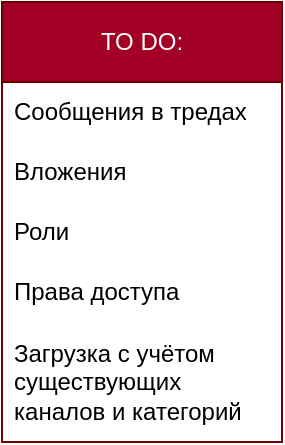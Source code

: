 <mxfile version="21.6.8" type="device">
  <diagram name="Страница — 1" id="Pp-ph_pBkwc7apQw1VQB">
    <mxGraphModel dx="819" dy="479" grid="1" gridSize="10" guides="1" tooltips="1" connect="1" arrows="1" fold="1" page="1" pageScale="1" pageWidth="827" pageHeight="1169" math="0" shadow="0">
      <root>
        <mxCell id="0" />
        <mxCell id="1" parent="0" />
        <mxCell id="LiABMloc_K1Ey8ieWC31-2" value="TO DO:" style="swimlane;fontStyle=0;childLayout=stackLayout;horizontal=1;startSize=40;horizontalStack=0;resizeParent=1;resizeParentMax=0;resizeLast=0;collapsible=1;marginBottom=0;whiteSpace=wrap;html=1;fillColor=#a20025;strokeColor=#6F0000;fontColor=#ffffff;" vertex="1" parent="1">
          <mxGeometry x="80" y="40" width="140" height="220" as="geometry">
            <mxRectangle x="140" y="90" width="80" height="40" as="alternateBounds" />
          </mxGeometry>
        </mxCell>
        <mxCell id="LiABMloc_K1Ey8ieWC31-3" value="Сообщения в тредах" style="text;strokeColor=none;fillColor=none;align=left;verticalAlign=middle;spacingLeft=4;spacingRight=4;overflow=hidden;points=[[0,0.5],[1,0.5]];portConstraint=eastwest;rotatable=0;whiteSpace=wrap;html=1;" vertex="1" parent="LiABMloc_K1Ey8ieWC31-2">
          <mxGeometry y="40" width="140" height="30" as="geometry" />
        </mxCell>
        <mxCell id="LiABMloc_K1Ey8ieWC31-4" value="Вложения" style="text;strokeColor=none;fillColor=none;align=left;verticalAlign=middle;spacingLeft=4;spacingRight=4;overflow=hidden;points=[[0,0.5],[1,0.5]];portConstraint=eastwest;rotatable=0;whiteSpace=wrap;html=1;" vertex="1" parent="LiABMloc_K1Ey8ieWC31-2">
          <mxGeometry y="70" width="140" height="30" as="geometry" />
        </mxCell>
        <mxCell id="LiABMloc_K1Ey8ieWC31-9" value="Роли" style="text;strokeColor=none;fillColor=none;align=left;verticalAlign=middle;spacingLeft=4;spacingRight=4;overflow=hidden;points=[[0,0.5],[1,0.5]];portConstraint=eastwest;rotatable=0;whiteSpace=wrap;html=1;" vertex="1" parent="LiABMloc_K1Ey8ieWC31-2">
          <mxGeometry y="100" width="140" height="30" as="geometry" />
        </mxCell>
        <mxCell id="LiABMloc_K1Ey8ieWC31-8" value="Права доступа" style="text;strokeColor=none;fillColor=none;align=left;verticalAlign=middle;spacingLeft=4;spacingRight=4;overflow=hidden;points=[[0,0.5],[1,0.5]];portConstraint=eastwest;rotatable=0;whiteSpace=wrap;html=1;" vertex="1" parent="LiABMloc_K1Ey8ieWC31-2">
          <mxGeometry y="130" width="140" height="30" as="geometry" />
        </mxCell>
        <mxCell id="LiABMloc_K1Ey8ieWC31-10" value="Загрузка с учётом существующих каналов и категорий" style="text;strokeColor=none;fillColor=none;align=left;verticalAlign=middle;spacingLeft=4;spacingRight=4;overflow=hidden;points=[[0,0.5],[1,0.5]];portConstraint=eastwest;rotatable=0;whiteSpace=wrap;html=1;" vertex="1" parent="LiABMloc_K1Ey8ieWC31-2">
          <mxGeometry y="160" width="140" height="60" as="geometry" />
        </mxCell>
      </root>
    </mxGraphModel>
  </diagram>
</mxfile>
